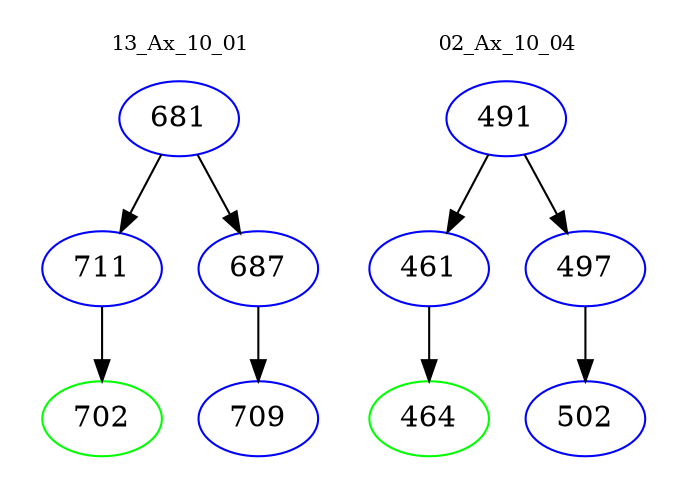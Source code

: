 digraph{
subgraph cluster_0 {
color = white
label = "13_Ax_10_01";
fontsize=10;
T0_681 [label="681", color="blue"]
T0_681 -> T0_711 [color="black"]
T0_711 [label="711", color="blue"]
T0_711 -> T0_702 [color="black"]
T0_702 [label="702", color="green"]
T0_681 -> T0_687 [color="black"]
T0_687 [label="687", color="blue"]
T0_687 -> T0_709 [color="black"]
T0_709 [label="709", color="blue"]
}
subgraph cluster_1 {
color = white
label = "02_Ax_10_04";
fontsize=10;
T1_491 [label="491", color="blue"]
T1_491 -> T1_461 [color="black"]
T1_461 [label="461", color="blue"]
T1_461 -> T1_464 [color="black"]
T1_464 [label="464", color="green"]
T1_491 -> T1_497 [color="black"]
T1_497 [label="497", color="blue"]
T1_497 -> T1_502 [color="black"]
T1_502 [label="502", color="blue"]
}
}
